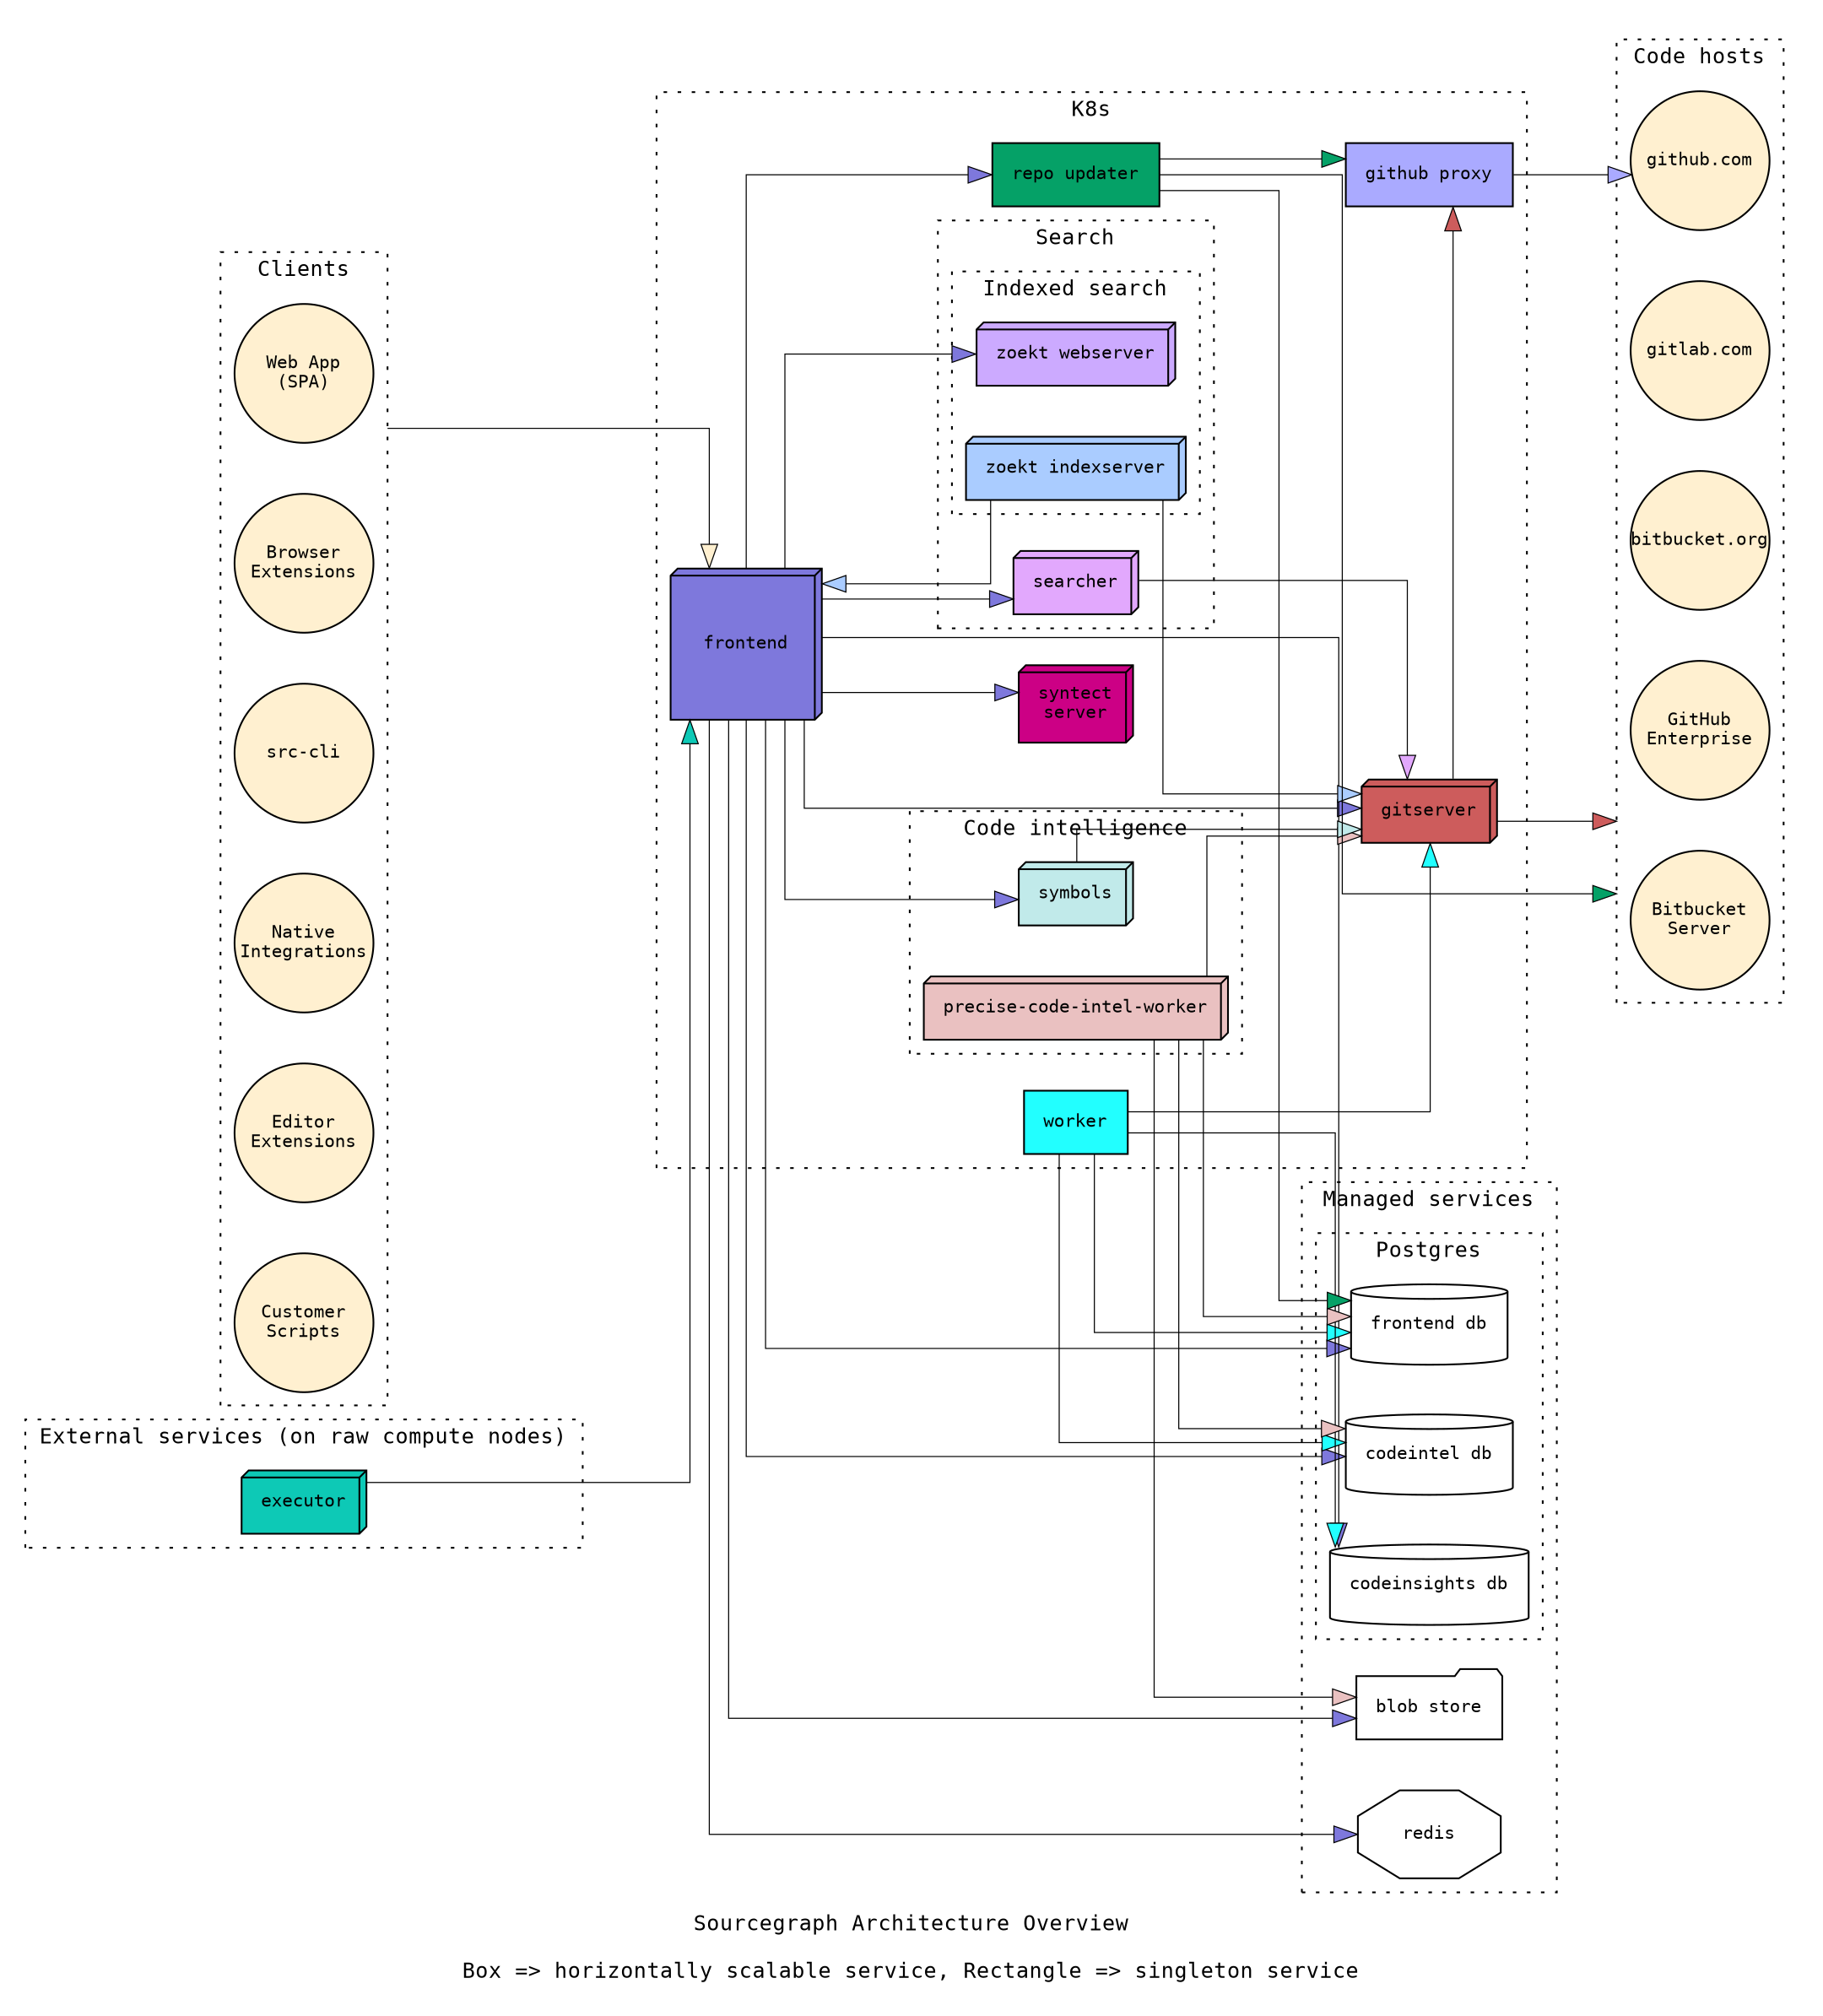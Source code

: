 digraph architecture {
    label="Sourcegraph Architecture Overview\n\nBox => horizontally scalable service, Rectangle => singleton service"
    rankdir=LR
    ratio=fill
    ranksep=0.8
    nodesep=0.4
    compound=true
    splines=ortho
    concentrate=true
    stylesheet="./architecture.css"

    graph [
        fontname="Source Code Pro, monospace"
        fontsize=12
        pad=0.2
    ]

    node [
        colorscheme="set312"
        style="filled"
        fillcolor="white"
        shape="rectangle"
        fontname="Source Code Pro, monospace"
        fontsize=10
        margin=0.15
        target="_blank"
    ]

    edge [
        colorscheme="set312"
        penwidth=0.6
        arrowtail=invis
        arrowsize=1.35
    ]

    subgraph cluster_clients {
        label="Clients"
        graph [style="dotted"]
        node [
            shape="circle"
            fixedsize="true"
            width="1.1"
            fillcolor="#fff0d0"
        ]

        web_app [label="Web App\n(SPA)" URL="https://github.com/sourcegraph/sourcegraph/tree/main/client/web"]
        browser_ext [label="Browser\nExtensions" URL="https://github.com/sourcegraph/sourcegraph/tree/main/client/browser/"]
        src_cli [label="src-cli" URL="https://github.com/sourcegraph/src-cli"]
        native_integrations [label="Native\nIntegrations"]
        editor_ext [label="Editor\nExtensions"]
        customer_scripts [label="Customer\nScripts"]
    }

    subgraph cluster_services {
        label="K8s"
        graph [style="dotted"]

        frontend [
            fixedsize=true
            width=1.2
            height=1.2
            shape="box3d"
            label="frontend"
            fillcolor="#7e78dc"
            URL="https://github.com/sourcegraph/sourcegraph/tree/main/cmd/frontend"
        ]

        worker [
            label="worker"
            fillcolor="#22ffff"
            URL="https://github.com/sourcegraph/sourcegraph/tree/main/enterprise/cmd/worker"
        ]

        subgraph cluster_search {
            label="Search"
            graph [style="dotted"]
            node [fillcolor="#ccaaff"]

            subgraph cluster_zoekt {
                label="Indexed search"
                graph [style="dotted"]
                node [shape="box3d"]

                zoekt_webserver [
                    label="zoekt webserver"
                    fillcolor="#ccaaff"
                    URL="https://github.com/sourcegraph/zoekt/tree/master/cmd/zoekt-webserver"
                ]
                zoekt_indexserver [
                    label="zoekt indexserver"
                    fillcolor="#aaccff"
                    URL="https://github.com/sourcegraph/zoekt/tree/master/cmd/zoekt-sourcegraph-indexserver"
                ]
            }

            searcher [
                label="searcher"
                shape="box3d"
                fillcolor="#e2a8fd"
                URL="https://github.com/sourcegraph/sourcegraph/tree/main/cmd/searcher"
            ]
        }

        subgraph cluster_code_intelligence {
            label="Code intelligence"
            graph [style="dotted"]

            codeintel_worker [
                label="precise-code-intel-worker"
                shape="box3d"
                fillcolor="#eac1c1"
                URL="https://github.com/sourcegraph/sourcegraph/tree/main/enterprise/cmd/precise-code-intel-worker"
            ]

            symbols [
                label="symbols"
                shape="box3d"
                fillcolor="#c1eaea"
                URL="https://github.com/sourcegraph/sourcegraph/tree/main/cmd/symbols"
            ]
        }

        gitserver [
            label="gitserver"
            fillcolor="#cd5c5c"
            shape="box3d"
            URL="https://github.com/sourcegraph/sourcegraph/tree/main/cmd/gitserver"
        ]

        repo_updater [
            label="repo updater"
            fillcolor="#05a167"
            URL="https://github.com/sourcegraph/sourcegraph/tree/main/cmd/repo-updater"
        ]

        github_proxy [
            label="github proxy"
            fillcolor="#aaaaff"
            URL="https://github.com/sourcegraph/sourcegraph/tree/main/cmd/github-proxy"
        ]

        syntect_server [
            label="syntect\nserver"
            fillcolor="#cc0085"
            shape="box3d"
            URL="https://github.com/sourcegraph/sourcegraph/tree/main/docker-images/syntax-highlighter"
        ]
    }

    subgraph cluster_third_party {
        label="Managed services"
        graph [style="dotted"]

        redis [label="redis", shape="octagon"]
        blob_store [label="blob store", shape="folder"]

        subgraph cluster_databases {
            label="Postgres"
            graph [style="dotted"]
            node [shape="cylinder"]

            postgres [label="frontend db"]
            codeintel_db [label="codeintel db"]
            codeinsights_db [label="codeinsights db"]
        }
    }

    subgraph cluster_external_precise_code_intel {
        label="External services (on raw compute nodes)"
        graph [style="dotted"]

        executor [
            label="executor"
            shape="box3d"
            fillcolor="#0dc9b6"
            URL="https://github.com/sourcegraph/sourcegraph/tree/main/enterprise/cmd/executor"
        ]
    }

    subgraph cluster_codehosts {
        label="Code hosts"
        graph [style="dotted"]
        node  [
            shape="circle"
            fixedsize="true"
            width="1.1"
            fillcolor="#fff0d0"
        ]

        github_dot_com [label="github.com"]
        gitlab_dot_com [label="gitlab.com"]
        bitbucket_cloud [label="bitbucket.org"]
        github_enterprise [label="GitHub\nEnterprise"]
        bitbucket_server [label="Bitbucket\nServer"]
    }

    /* To/from external services */
    web_app -> frontend[ltail=cluster_clients, fillcolor="#fff0d0"]
    gitserver -> {bitbucket_server} [lhead=cluster_codehosts, fillcolor="#cd5c5c"]
    repo_updater -> {bitbucket_server} [lhead=cluster_codehosts, fillcolor="#05a167"]
    github_proxy -> github_dot_com [fillcolor="#aaaaff"]

    /* To databases */
    frontend -> {postgres, codeintel_db, codeinsights_db} [fillcolor="#7e78dc"]
    frontend -> {redis} [fillcolor="#7e78dc"]
    worker -> {postgres, codeintel_db, codeinsights_db} [fillcolor="#22ffff"]
    codeintel_worker -> {postgres, codeintel_db} [ fillcolor="#eac1c1"]

    /* Internal routes */
    frontend -> {searcher, symbols, blob_store, gitserver, repo_updater, zoekt_webserver, syntect_server} [fillcolor="#7e78dc"]
    searcher -> gitserver [fillcolor="#e2a8fd"]
    symbols -> gitserver [fillcolor="#c1eaea"]
    zoekt_indexserver -> {frontend, gitserver} [fillcolor="#aaccff"]
    worker -> {gitserver} [fillcolor="#22ffff"]
    codeintel_worker -> {gitserver} [fillcolor="#eac1c1"]
    executor -> frontend [fillcolor="#0dc9b6"]

    /* Unconstrained internal routes */
    codeintel_worker -> {blob_store} [fillcolor="#eac1c1", constraint=false]
    gitserver -> {github_proxy} [fillcolor="#cd5c5c", constraint=false]
    repo_updater -> {github_proxy} [fillcolor="#05a167"]
    repo_updater -> {postgres} [fillcolor="#05a167", constraint=false]
}

